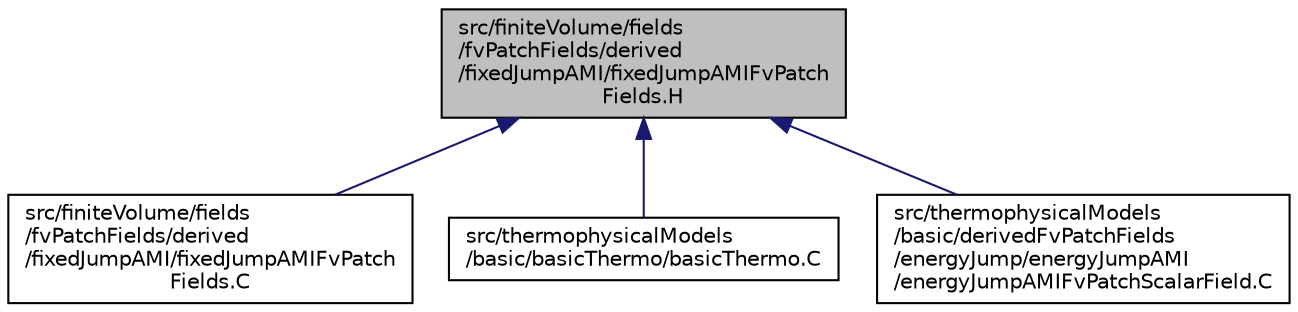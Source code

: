digraph "src/finiteVolume/fields/fvPatchFields/derived/fixedJumpAMI/fixedJumpAMIFvPatchFields.H"
{
  bgcolor="transparent";
  edge [fontname="Helvetica",fontsize="10",labelfontname="Helvetica",labelfontsize="10"];
  node [fontname="Helvetica",fontsize="10",shape=record];
  Node1 [label="src/finiteVolume/fields\l/fvPatchFields/derived\l/fixedJumpAMI/fixedJumpAMIFvPatch\lFields.H",height=0.2,width=0.4,color="black", fillcolor="grey75", style="filled", fontcolor="black"];
  Node1 -> Node2 [dir="back",color="midnightblue",fontsize="10",style="solid",fontname="Helvetica"];
  Node2 [label="src/finiteVolume/fields\l/fvPatchFields/derived\l/fixedJumpAMI/fixedJumpAMIFvPatch\lFields.C",height=0.2,width=0.4,color="black",URL="$a05478.html"];
  Node1 -> Node3 [dir="back",color="midnightblue",fontsize="10",style="solid",fontname="Helvetica"];
  Node3 [label="src/thermophysicalModels\l/basic/basicThermo/basicThermo.C",height=0.2,width=0.4,color="black",URL="$a10166.html"];
  Node1 -> Node4 [dir="back",color="midnightblue",fontsize="10",style="solid",fontname="Helvetica"];
  Node4 [label="src/thermophysicalModels\l/basic/derivedFvPatchFields\l/energyJump/energyJumpAMI\l/energyJumpAMIFvPatchScalarField.C",height=0.2,width=0.4,color="black",URL="$a10172.html"];
}

